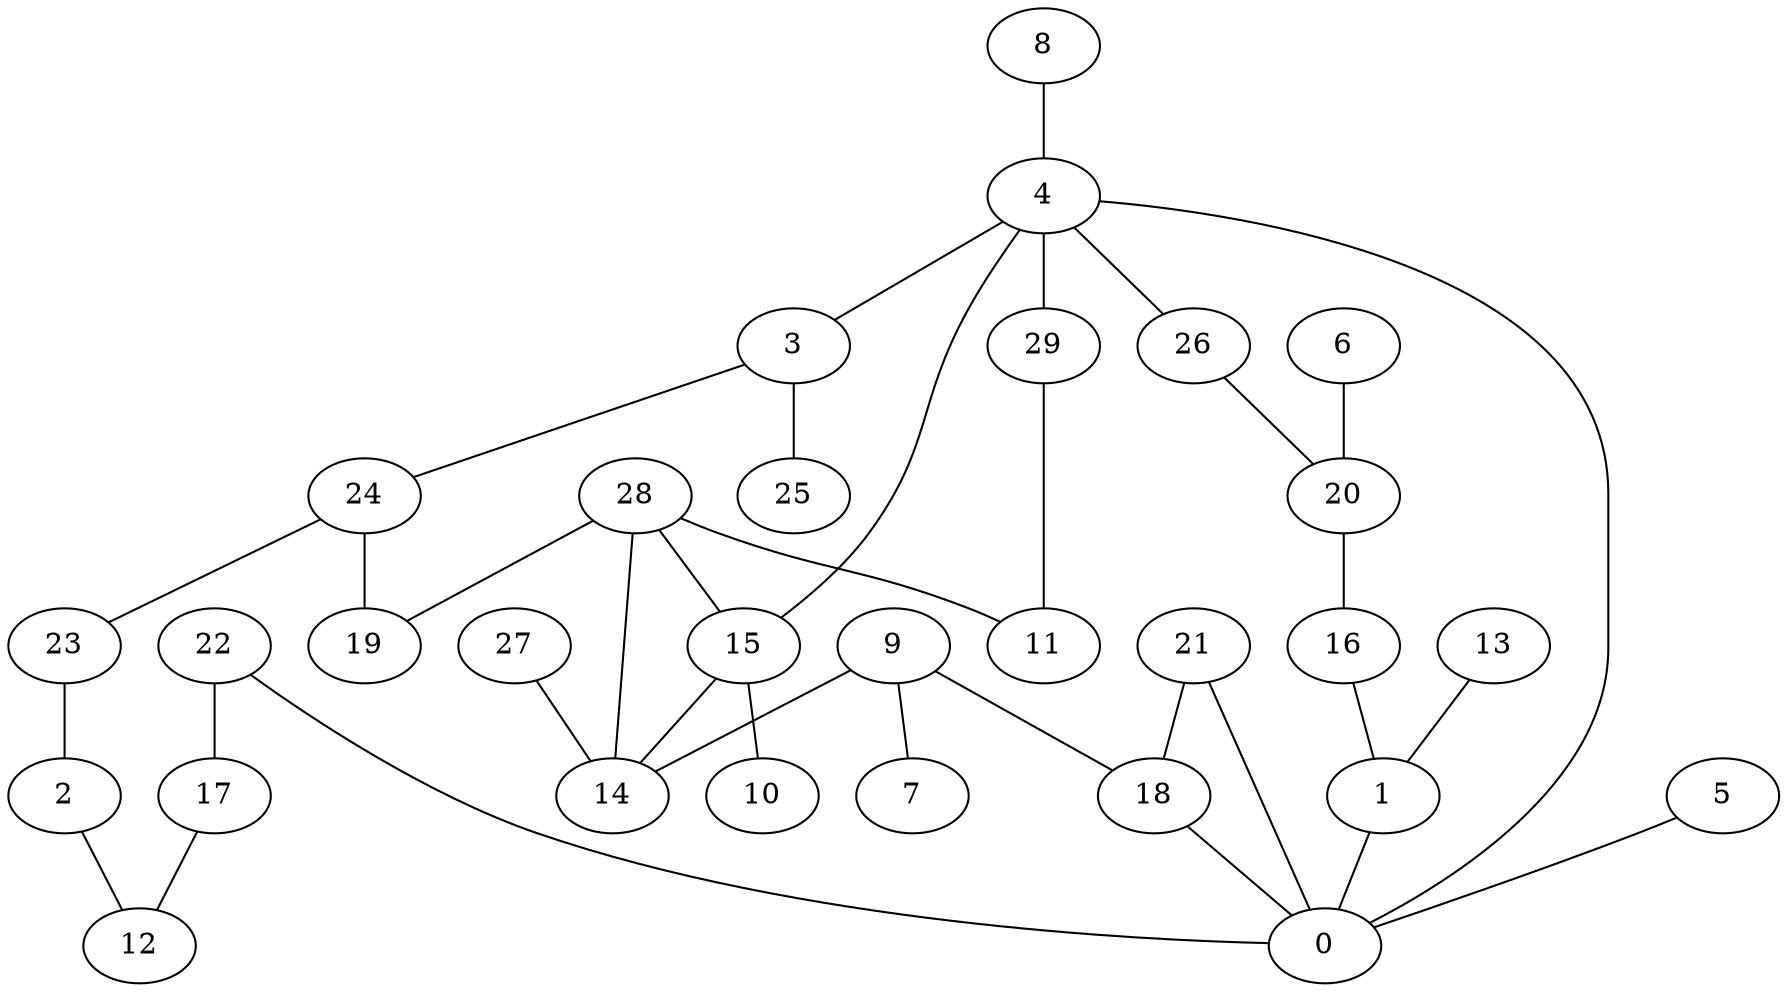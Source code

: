 digraph GG_graph {

subgraph G_graph {
edge [color = black]
"28" -> "15" [dir = none]
"26" -> "20" [dir = none]
"16" -> "1" [dir = none]
"6" -> "20" [dir = none]
"3" -> "25" [dir = none]
"3" -> "24" [dir = none]
"22" -> "17" [dir = none]
"22" -> "0" [dir = none]
"1" -> "0" [dir = none]
"9" -> "7" [dir = none]
"9" -> "14" [dir = none]
"13" -> "1" [dir = none]
"15" -> "10" [dir = none]
"15" -> "14" [dir = none]
"29" -> "11" [dir = none]
"20" -> "16" [dir = none]
"24" -> "23" [dir = none]
"24" -> "19" [dir = none]
"4" -> "29" [dir = none]
"4" -> "15" [dir = none]
"4" -> "0" [dir = none]
"4" -> "3" [dir = none]
"5" -> "0" [dir = none]
"21" -> "18" [dir = none]
"21" -> "0" [dir = none]
"23" -> "2" [dir = none]
"2" -> "12" [dir = none]
"27" -> "14" [dir = none]
"8" -> "4" [dir = none]
"28" -> "19" [dir = none]
"28" -> "14" [dir = none]
"9" -> "18" [dir = none]
"18" -> "0" [dir = none]
"28" -> "11" [dir = none]
"17" -> "12" [dir = none]
"4" -> "26" [dir = none]
}

}
